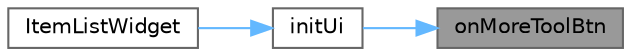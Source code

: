 digraph "onMoreToolBtn"
{
 // LATEX_PDF_SIZE
  bgcolor="transparent";
  edge [fontname=Helvetica,fontsize=10,labelfontname=Helvetica,labelfontsize=10];
  node [fontname=Helvetica,fontsize=10,shape=box,height=0.2,width=0.4];
  rankdir="RL";
  Node1 [id="Node000001",label="onMoreToolBtn",height=0.2,width=0.4,color="gray40", fillcolor="grey60", style="filled", fontcolor="black",tooltip="更多按钮点击槽函数"];
  Node1 -> Node2 [id="edge1_Node000001_Node000002",dir="back",color="steelblue1",style="solid",tooltip=" "];
  Node2 [id="Node000002",label="initUi",height=0.2,width=0.4,color="grey40", fillcolor="white", style="filled",URL="$class_item_list_widget.html#afba6e95967cc3eb25fd518f7bde6ec04",tooltip="初始化界面"];
  Node2 -> Node3 [id="edge2_Node000002_Node000003",dir="back",color="steelblue1",style="solid",tooltip=" "];
  Node3 [id="Node000003",label="ItemListWidget",height=0.2,width=0.4,color="grey40", fillcolor="white", style="filled",URL="$class_item_list_widget.html#a91ffb4dffa775c52eae34d5906edf5d8",tooltip="构造函数，初始化列表推荐项"];
}
